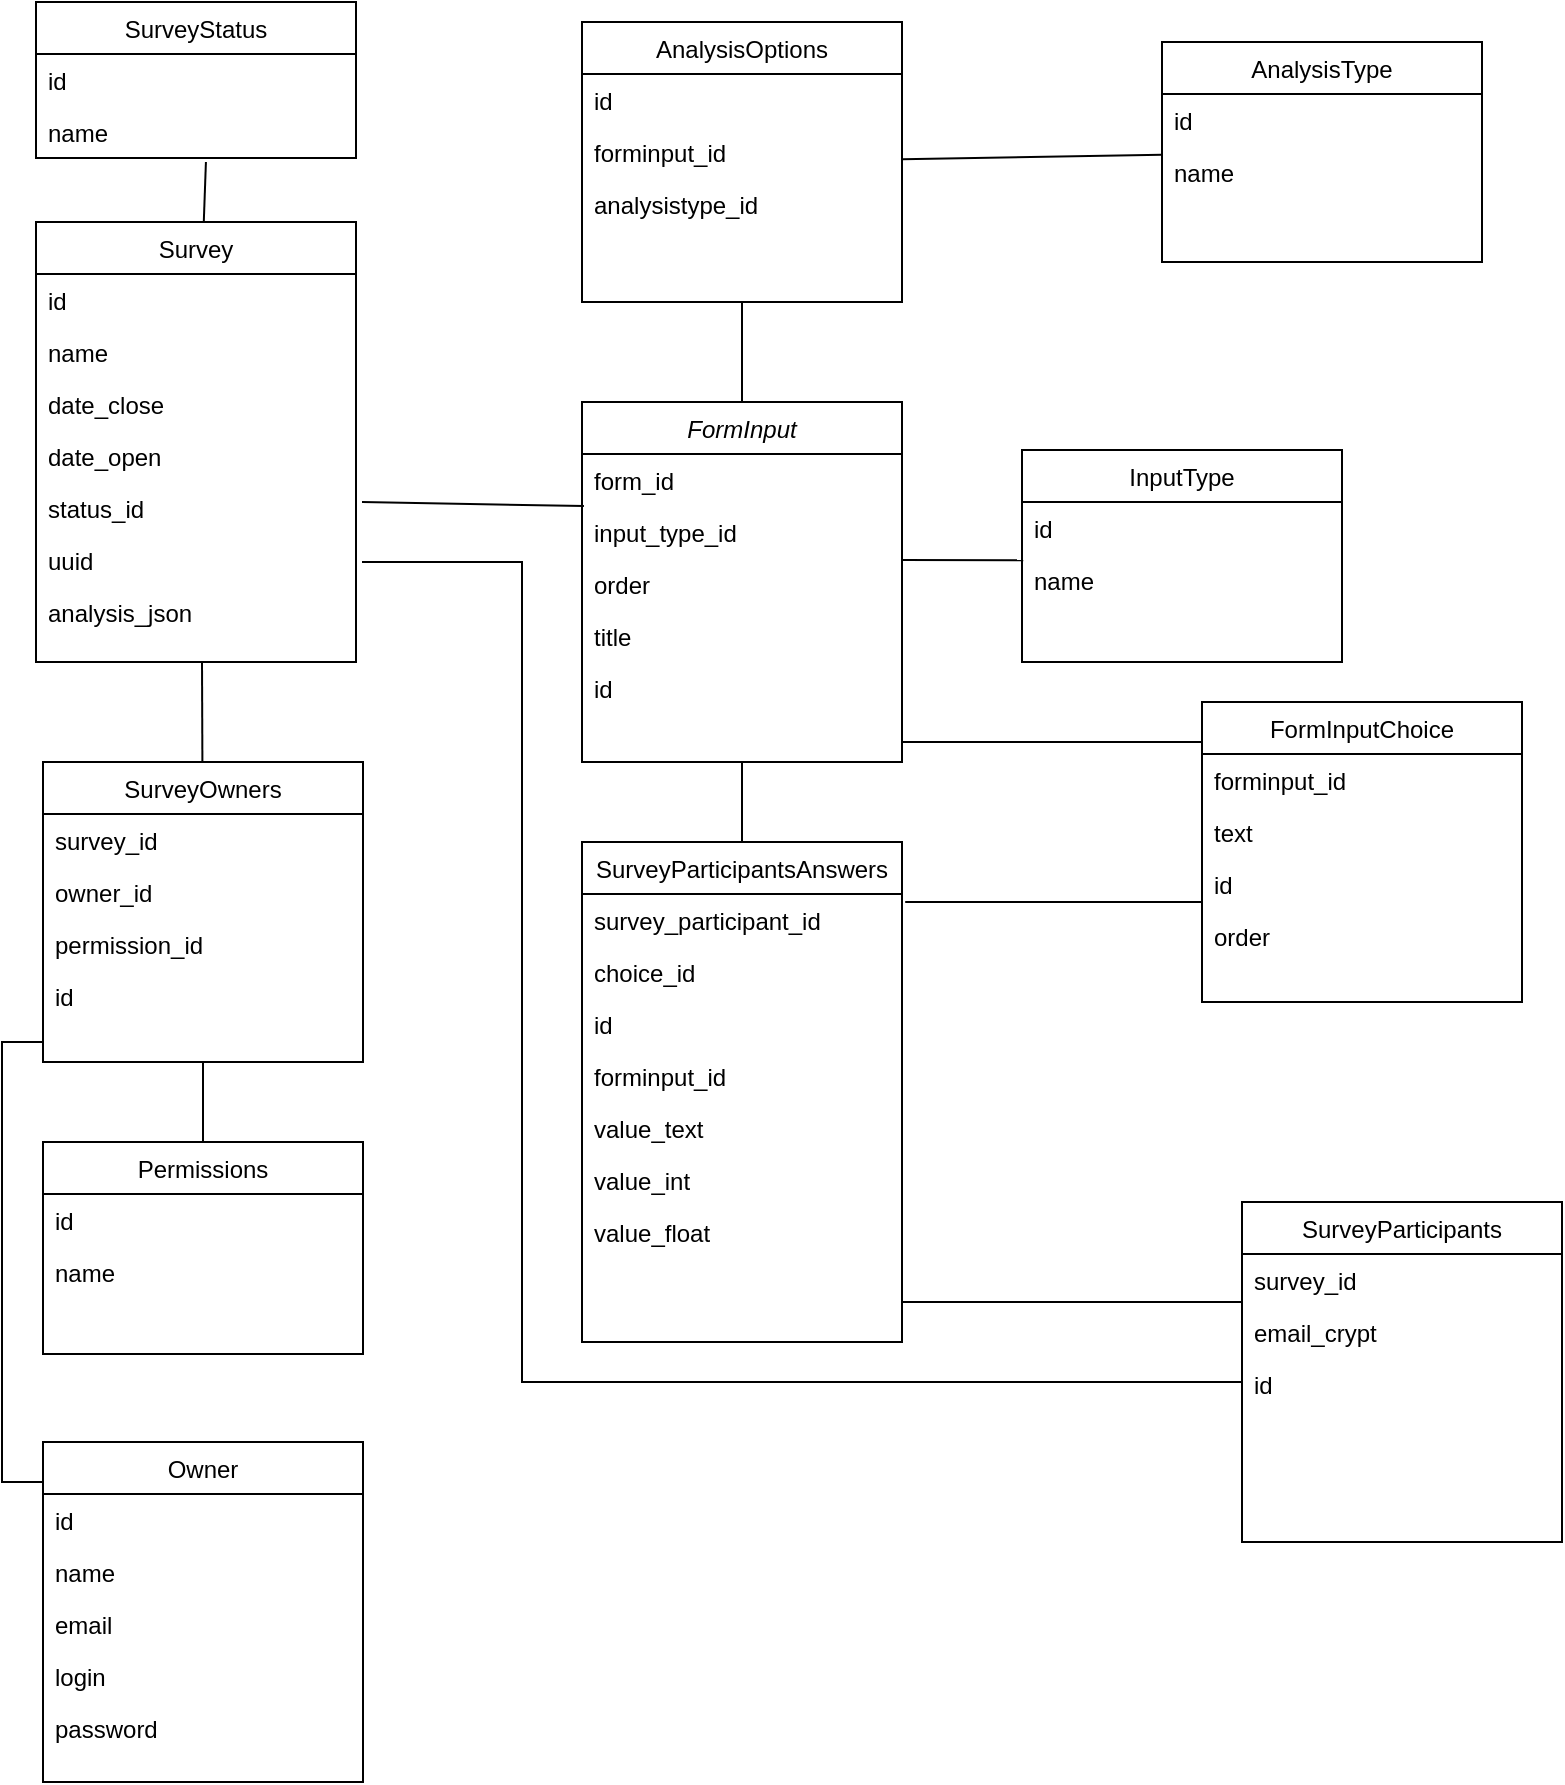 <mxfile version="22.1.5" type="github">
  <diagram id="C5RBs43oDa-KdzZeNtuy" name="Page-1">
    <mxGraphModel dx="1643" dy="860" grid="1" gridSize="10" guides="1" tooltips="1" connect="1" arrows="1" fold="1" page="1" pageScale="1" pageWidth="827" pageHeight="1169" math="0" shadow="0">
      <root>
        <mxCell id="WIyWlLk6GJQsqaUBKTNV-0" />
        <mxCell id="WIyWlLk6GJQsqaUBKTNV-1" parent="WIyWlLk6GJQsqaUBKTNV-0" />
        <mxCell id="zkfFHV4jXpPFQw0GAbJ--0" value="FormInput" style="swimlane;fontStyle=2;align=center;verticalAlign=top;childLayout=stackLayout;horizontal=1;startSize=26;horizontalStack=0;resizeParent=1;resizeLast=0;collapsible=1;marginBottom=0;rounded=0;shadow=0;strokeWidth=1;" parent="WIyWlLk6GJQsqaUBKTNV-1" vertex="1">
          <mxGeometry x="310" y="270" width="160" height="180" as="geometry">
            <mxRectangle x="230" y="140" width="160" height="26" as="alternateBounds" />
          </mxGeometry>
        </mxCell>
        <mxCell id="zkfFHV4jXpPFQw0GAbJ--1" value="form_id" style="text;align=left;verticalAlign=top;spacingLeft=4;spacingRight=4;overflow=hidden;rotatable=0;points=[[0,0.5],[1,0.5]];portConstraint=eastwest;" parent="zkfFHV4jXpPFQw0GAbJ--0" vertex="1">
          <mxGeometry y="26" width="160" height="26" as="geometry" />
        </mxCell>
        <mxCell id="zkfFHV4jXpPFQw0GAbJ--2" value="input_type_id" style="text;align=left;verticalAlign=top;spacingLeft=4;spacingRight=4;overflow=hidden;rotatable=0;points=[[0,0.5],[1,0.5]];portConstraint=eastwest;rounded=0;shadow=0;html=0;" parent="zkfFHV4jXpPFQw0GAbJ--0" vertex="1">
          <mxGeometry y="52" width="160" height="26" as="geometry" />
        </mxCell>
        <mxCell id="zkfFHV4jXpPFQw0GAbJ--3" value="order" style="text;align=left;verticalAlign=top;spacingLeft=4;spacingRight=4;overflow=hidden;rotatable=0;points=[[0,0.5],[1,0.5]];portConstraint=eastwest;rounded=0;shadow=0;html=0;" parent="zkfFHV4jXpPFQw0GAbJ--0" vertex="1">
          <mxGeometry y="78" width="160" height="26" as="geometry" />
        </mxCell>
        <mxCell id="u7bgGWSY8uR-W4dwmGND-0" value="title" style="text;align=left;verticalAlign=top;spacingLeft=4;spacingRight=4;overflow=hidden;rotatable=0;points=[[0,0.5],[1,0.5]];portConstraint=eastwest;rounded=0;shadow=0;html=0;" parent="zkfFHV4jXpPFQw0GAbJ--0" vertex="1">
          <mxGeometry y="104" width="160" height="26" as="geometry" />
        </mxCell>
        <mxCell id="8-GbtZwTEeItu25B0TSr-12" value="id" style="text;align=left;verticalAlign=top;spacingLeft=4;spacingRight=4;overflow=hidden;rotatable=0;points=[[0,0.5],[1,0.5]];portConstraint=eastwest;rounded=0;shadow=0;html=0;" parent="zkfFHV4jXpPFQw0GAbJ--0" vertex="1">
          <mxGeometry y="130" width="160" height="26" as="geometry" />
        </mxCell>
        <mxCell id="zkfFHV4jXpPFQw0GAbJ--17" value="InputType" style="swimlane;fontStyle=0;align=center;verticalAlign=top;childLayout=stackLayout;horizontal=1;startSize=26;horizontalStack=0;resizeParent=1;resizeLast=0;collapsible=1;marginBottom=0;rounded=0;shadow=0;strokeWidth=1;" parent="WIyWlLk6GJQsqaUBKTNV-1" vertex="1">
          <mxGeometry x="530" y="294" width="160" height="106" as="geometry">
            <mxRectangle x="550" y="140" width="160" height="26" as="alternateBounds" />
          </mxGeometry>
        </mxCell>
        <mxCell id="zkfFHV4jXpPFQw0GAbJ--18" value="id&#xa;" style="text;align=left;verticalAlign=top;spacingLeft=4;spacingRight=4;overflow=hidden;rotatable=0;points=[[0,0.5],[1,0.5]];portConstraint=eastwest;" parent="zkfFHV4jXpPFQw0GAbJ--17" vertex="1">
          <mxGeometry y="26" width="160" height="26" as="geometry" />
        </mxCell>
        <mxCell id="zkfFHV4jXpPFQw0GAbJ--19" value="name" style="text;align=left;verticalAlign=top;spacingLeft=4;spacingRight=4;overflow=hidden;rotatable=0;points=[[0,0.5],[1,0.5]];portConstraint=eastwest;rounded=0;shadow=0;html=0;" parent="zkfFHV4jXpPFQw0GAbJ--17" vertex="1">
          <mxGeometry y="52" width="160" height="26" as="geometry" />
        </mxCell>
        <mxCell id="kOu6i0DTDplSP8PJNy0f-0" value="Survey" style="swimlane;fontStyle=0;align=center;verticalAlign=top;childLayout=stackLayout;horizontal=1;startSize=26;horizontalStack=0;resizeParent=1;resizeLast=0;collapsible=1;marginBottom=0;rounded=0;shadow=0;strokeWidth=1;" parent="WIyWlLk6GJQsqaUBKTNV-1" vertex="1">
          <mxGeometry x="37" y="180" width="160" height="220" as="geometry">
            <mxRectangle x="550" y="140" width="160" height="26" as="alternateBounds" />
          </mxGeometry>
        </mxCell>
        <mxCell id="kOu6i0DTDplSP8PJNy0f-1" value="id&#xa;" style="text;align=left;verticalAlign=top;spacingLeft=4;spacingRight=4;overflow=hidden;rotatable=0;points=[[0,0.5],[1,0.5]];portConstraint=eastwest;" parent="kOu6i0DTDplSP8PJNy0f-0" vertex="1">
          <mxGeometry y="26" width="160" height="26" as="geometry" />
        </mxCell>
        <mxCell id="kOu6i0DTDplSP8PJNy0f-2" value="name" style="text;align=left;verticalAlign=top;spacingLeft=4;spacingRight=4;overflow=hidden;rotatable=0;points=[[0,0.5],[1,0.5]];portConstraint=eastwest;rounded=0;shadow=0;html=0;" parent="kOu6i0DTDplSP8PJNy0f-0" vertex="1">
          <mxGeometry y="52" width="160" height="26" as="geometry" />
        </mxCell>
        <mxCell id="kOu6i0DTDplSP8PJNy0f-6" value="date_close" style="text;align=left;verticalAlign=top;spacingLeft=4;spacingRight=4;overflow=hidden;rotatable=0;points=[[0,0.5],[1,0.5]];portConstraint=eastwest;rounded=0;shadow=0;html=0;" parent="kOu6i0DTDplSP8PJNy0f-0" vertex="1">
          <mxGeometry y="78" width="160" height="26" as="geometry" />
        </mxCell>
        <mxCell id="kOu6i0DTDplSP8PJNy0f-7" value="date_open" style="text;align=left;verticalAlign=top;spacingLeft=4;spacingRight=4;overflow=hidden;rotatable=0;points=[[0,0.5],[1,0.5]];portConstraint=eastwest;rounded=0;shadow=0;html=0;" parent="kOu6i0DTDplSP8PJNy0f-0" vertex="1">
          <mxGeometry y="104" width="160" height="26" as="geometry" />
        </mxCell>
        <mxCell id="xaTZQaY_MayB-QyOURoL-6" value="status_id" style="text;align=left;verticalAlign=top;spacingLeft=4;spacingRight=4;overflow=hidden;rotatable=0;points=[[0,0.5],[1,0.5]];portConstraint=eastwest;rounded=0;shadow=0;html=0;" vertex="1" parent="kOu6i0DTDplSP8PJNy0f-0">
          <mxGeometry y="130" width="160" height="26" as="geometry" />
        </mxCell>
        <mxCell id="xaTZQaY_MayB-QyOURoL-7" value="uuid" style="text;align=left;verticalAlign=top;spacingLeft=4;spacingRight=4;overflow=hidden;rotatable=0;points=[[0,0.5],[1,0.5]];portConstraint=eastwest;rounded=0;shadow=0;html=0;" vertex="1" parent="kOu6i0DTDplSP8PJNy0f-0">
          <mxGeometry y="156" width="160" height="26" as="geometry" />
        </mxCell>
        <mxCell id="xaTZQaY_MayB-QyOURoL-8" value="analysis_json" style="text;align=left;verticalAlign=top;spacingLeft=4;spacingRight=4;overflow=hidden;rotatable=0;points=[[0,0.5],[1,0.5]];portConstraint=eastwest;rounded=0;shadow=0;html=0;" vertex="1" parent="kOu6i0DTDplSP8PJNy0f-0">
          <mxGeometry y="182" width="160" height="26" as="geometry" />
        </mxCell>
        <mxCell id="kOu6i0DTDplSP8PJNy0f-10" value="" style="endArrow=none;html=1;rounded=0;entryX=0.006;entryY=0;entryDx=0;entryDy=0;entryPerimeter=0;" parent="WIyWlLk6GJQsqaUBKTNV-1" target="zkfFHV4jXpPFQw0GAbJ--2" edge="1">
          <mxGeometry width="50" height="50" relative="1" as="geometry">
            <mxPoint x="200" y="320" as="sourcePoint" />
            <mxPoint x="440" y="400" as="targetPoint" />
          </mxGeometry>
        </mxCell>
        <mxCell id="u7bgGWSY8uR-W4dwmGND-2" value="Owner" style="swimlane;fontStyle=0;align=center;verticalAlign=top;childLayout=stackLayout;horizontal=1;startSize=26;horizontalStack=0;resizeParent=1;resizeLast=0;collapsible=1;marginBottom=0;rounded=0;shadow=0;strokeWidth=1;" parent="WIyWlLk6GJQsqaUBKTNV-1" vertex="1">
          <mxGeometry x="40.5" y="790" width="160" height="170" as="geometry">
            <mxRectangle x="550" y="140" width="160" height="26" as="alternateBounds" />
          </mxGeometry>
        </mxCell>
        <mxCell id="u7bgGWSY8uR-W4dwmGND-3" value="id&#xa;" style="text;align=left;verticalAlign=top;spacingLeft=4;spacingRight=4;overflow=hidden;rotatable=0;points=[[0,0.5],[1,0.5]];portConstraint=eastwest;" parent="u7bgGWSY8uR-W4dwmGND-2" vertex="1">
          <mxGeometry y="26" width="160" height="26" as="geometry" />
        </mxCell>
        <mxCell id="u7bgGWSY8uR-W4dwmGND-5" value="name" style="text;align=left;verticalAlign=top;spacingLeft=4;spacingRight=4;overflow=hidden;rotatable=0;points=[[0,0.5],[1,0.5]];portConstraint=eastwest;rounded=0;shadow=0;html=0;" parent="u7bgGWSY8uR-W4dwmGND-2" vertex="1">
          <mxGeometry y="52" width="160" height="26" as="geometry" />
        </mxCell>
        <mxCell id="u7bgGWSY8uR-W4dwmGND-6" value="email" style="text;align=left;verticalAlign=top;spacingLeft=4;spacingRight=4;overflow=hidden;rotatable=0;points=[[0,0.5],[1,0.5]];portConstraint=eastwest;rounded=0;shadow=0;html=0;" parent="u7bgGWSY8uR-W4dwmGND-2" vertex="1">
          <mxGeometry y="78" width="160" height="26" as="geometry" />
        </mxCell>
        <mxCell id="u7bgGWSY8uR-W4dwmGND-7" value="login" style="text;align=left;verticalAlign=top;spacingLeft=4;spacingRight=4;overflow=hidden;rotatable=0;points=[[0,0.5],[1,0.5]];portConstraint=eastwest;rounded=0;shadow=0;html=0;" parent="u7bgGWSY8uR-W4dwmGND-2" vertex="1">
          <mxGeometry y="104" width="160" height="26" as="geometry" />
        </mxCell>
        <mxCell id="u7bgGWSY8uR-W4dwmGND-8" value="password" style="text;align=left;verticalAlign=top;spacingLeft=4;spacingRight=4;overflow=hidden;rotatable=0;points=[[0,0.5],[1,0.5]];portConstraint=eastwest;rounded=0;shadow=0;html=0;" parent="u7bgGWSY8uR-W4dwmGND-2" vertex="1">
          <mxGeometry y="130" width="160" height="26" as="geometry" />
        </mxCell>
        <mxCell id="u7bgGWSY8uR-W4dwmGND-10" value="SurveyOwners" style="swimlane;fontStyle=0;align=center;verticalAlign=top;childLayout=stackLayout;horizontal=1;startSize=26;horizontalStack=0;resizeParent=1;resizeLast=0;collapsible=1;marginBottom=0;rounded=0;shadow=0;strokeWidth=1;" parent="WIyWlLk6GJQsqaUBKTNV-1" vertex="1">
          <mxGeometry x="40.5" y="450" width="160" height="150" as="geometry">
            <mxRectangle x="550" y="140" width="160" height="26" as="alternateBounds" />
          </mxGeometry>
        </mxCell>
        <mxCell id="u7bgGWSY8uR-W4dwmGND-11" value="survey_id" style="text;align=left;verticalAlign=top;spacingLeft=4;spacingRight=4;overflow=hidden;rotatable=0;points=[[0,0.5],[1,0.5]];portConstraint=eastwest;" parent="u7bgGWSY8uR-W4dwmGND-10" vertex="1">
          <mxGeometry y="26" width="160" height="26" as="geometry" />
        </mxCell>
        <mxCell id="u7bgGWSY8uR-W4dwmGND-12" value="owner_id" style="text;align=left;verticalAlign=top;spacingLeft=4;spacingRight=4;overflow=hidden;rotatable=0;points=[[0,0.5],[1,0.5]];portConstraint=eastwest;rounded=0;shadow=0;html=0;" parent="u7bgGWSY8uR-W4dwmGND-10" vertex="1">
          <mxGeometry y="52" width="160" height="26" as="geometry" />
        </mxCell>
        <mxCell id="u7bgGWSY8uR-W4dwmGND-13" value="permission_id" style="text;align=left;verticalAlign=top;spacingLeft=4;spacingRight=4;overflow=hidden;rotatable=0;points=[[0,0.5],[1,0.5]];portConstraint=eastwest;rounded=0;shadow=0;html=0;" parent="u7bgGWSY8uR-W4dwmGND-10" vertex="1">
          <mxGeometry y="78" width="160" height="26" as="geometry" />
        </mxCell>
        <mxCell id="8-GbtZwTEeItu25B0TSr-10" value="id" style="text;align=left;verticalAlign=top;spacingLeft=4;spacingRight=4;overflow=hidden;rotatable=0;points=[[0,0.5],[1,0.5]];portConstraint=eastwest;rounded=0;shadow=0;html=0;" parent="u7bgGWSY8uR-W4dwmGND-10" vertex="1">
          <mxGeometry y="104" width="160" height="26" as="geometry" />
        </mxCell>
        <mxCell id="u7bgGWSY8uR-W4dwmGND-18" value="FormInputChoice" style="swimlane;fontStyle=0;align=center;verticalAlign=top;childLayout=stackLayout;horizontal=1;startSize=26;horizontalStack=0;resizeParent=1;resizeLast=0;collapsible=1;marginBottom=0;rounded=0;shadow=0;strokeWidth=1;" parent="WIyWlLk6GJQsqaUBKTNV-1" vertex="1">
          <mxGeometry x="620" y="420" width="160" height="150" as="geometry">
            <mxRectangle x="550" y="140" width="160" height="26" as="alternateBounds" />
          </mxGeometry>
        </mxCell>
        <mxCell id="u7bgGWSY8uR-W4dwmGND-19" value="forminput_id" style="text;align=left;verticalAlign=top;spacingLeft=4;spacingRight=4;overflow=hidden;rotatable=0;points=[[0,0.5],[1,0.5]];portConstraint=eastwest;" parent="u7bgGWSY8uR-W4dwmGND-18" vertex="1">
          <mxGeometry y="26" width="160" height="26" as="geometry" />
        </mxCell>
        <mxCell id="u7bgGWSY8uR-W4dwmGND-20" value="text" style="text;align=left;verticalAlign=top;spacingLeft=4;spacingRight=4;overflow=hidden;rotatable=0;points=[[0,0.5],[1,0.5]];portConstraint=eastwest;rounded=0;shadow=0;html=0;" parent="u7bgGWSY8uR-W4dwmGND-18" vertex="1">
          <mxGeometry y="52" width="160" height="26" as="geometry" />
        </mxCell>
        <mxCell id="u7bgGWSY8uR-W4dwmGND-37" value="id&#xa;" style="text;align=left;verticalAlign=top;spacingLeft=4;spacingRight=4;overflow=hidden;rotatable=0;points=[[0,0.5],[1,0.5]];portConstraint=eastwest;" parent="u7bgGWSY8uR-W4dwmGND-18" vertex="1">
          <mxGeometry y="78" width="160" height="26" as="geometry" />
        </mxCell>
        <mxCell id="xaTZQaY_MayB-QyOURoL-11" value="order" style="text;align=left;verticalAlign=top;spacingLeft=4;spacingRight=4;overflow=hidden;rotatable=0;points=[[0,0.5],[1,0.5]];portConstraint=eastwest;" vertex="1" parent="u7bgGWSY8uR-W4dwmGND-18">
          <mxGeometry y="104" width="160" height="26" as="geometry" />
        </mxCell>
        <mxCell id="u7bgGWSY8uR-W4dwmGND-24" value="SurveyParticipants" style="swimlane;fontStyle=0;align=center;verticalAlign=top;childLayout=stackLayout;horizontal=1;startSize=26;horizontalStack=0;resizeParent=1;resizeLast=0;collapsible=1;marginBottom=0;rounded=0;shadow=0;strokeWidth=1;" parent="WIyWlLk6GJQsqaUBKTNV-1" vertex="1">
          <mxGeometry x="640" y="670" width="160" height="170" as="geometry">
            <mxRectangle x="550" y="140" width="160" height="26" as="alternateBounds" />
          </mxGeometry>
        </mxCell>
        <mxCell id="u7bgGWSY8uR-W4dwmGND-25" value="survey_id" style="text;align=left;verticalAlign=top;spacingLeft=4;spacingRight=4;overflow=hidden;rotatable=0;points=[[0,0.5],[1,0.5]];portConstraint=eastwest;" parent="u7bgGWSY8uR-W4dwmGND-24" vertex="1">
          <mxGeometry y="26" width="160" height="26" as="geometry" />
        </mxCell>
        <mxCell id="u7bgGWSY8uR-W4dwmGND-26" value="email_crypt" style="text;align=left;verticalAlign=top;spacingLeft=4;spacingRight=4;overflow=hidden;rotatable=0;points=[[0,0.5],[1,0.5]];portConstraint=eastwest;rounded=0;shadow=0;html=0;" parent="u7bgGWSY8uR-W4dwmGND-24" vertex="1">
          <mxGeometry y="52" width="160" height="26" as="geometry" />
        </mxCell>
        <mxCell id="u7bgGWSY8uR-W4dwmGND-30" value="id&#xa;" style="text;align=left;verticalAlign=top;spacingLeft=4;spacingRight=4;overflow=hidden;rotatable=0;points=[[0,0.5],[1,0.5]];portConstraint=eastwest;" parent="u7bgGWSY8uR-W4dwmGND-24" vertex="1">
          <mxGeometry y="78" width="160" height="26" as="geometry" />
        </mxCell>
        <mxCell id="u7bgGWSY8uR-W4dwmGND-31" value="SurveyParticipantsAnswers" style="swimlane;fontStyle=0;align=center;verticalAlign=top;childLayout=stackLayout;horizontal=1;startSize=26;horizontalStack=0;resizeParent=1;resizeLast=0;collapsible=1;marginBottom=0;rounded=0;shadow=0;strokeWidth=1;" parent="WIyWlLk6GJQsqaUBKTNV-1" vertex="1">
          <mxGeometry x="310" y="490" width="160" height="250" as="geometry">
            <mxRectangle x="550" y="140" width="160" height="26" as="alternateBounds" />
          </mxGeometry>
        </mxCell>
        <mxCell id="u7bgGWSY8uR-W4dwmGND-32" value="survey_participant_id" style="text;align=left;verticalAlign=top;spacingLeft=4;spacingRight=4;overflow=hidden;rotatable=0;points=[[0,0.5],[1,0.5]];portConstraint=eastwest;" parent="u7bgGWSY8uR-W4dwmGND-31" vertex="1">
          <mxGeometry y="26" width="160" height="26" as="geometry" />
        </mxCell>
        <mxCell id="u7bgGWSY8uR-W4dwmGND-33" value="choice_id" style="text;align=left;verticalAlign=top;spacingLeft=4;spacingRight=4;overflow=hidden;rotatable=0;points=[[0,0.5],[1,0.5]];portConstraint=eastwest;rounded=0;shadow=0;html=0;" parent="u7bgGWSY8uR-W4dwmGND-31" vertex="1">
          <mxGeometry y="52" width="160" height="26" as="geometry" />
        </mxCell>
        <mxCell id="u7bgGWSY8uR-W4dwmGND-36" value="id&#xa;" style="text;align=left;verticalAlign=top;spacingLeft=4;spacingRight=4;overflow=hidden;rotatable=0;points=[[0,0.5],[1,0.5]];portConstraint=eastwest;" parent="u7bgGWSY8uR-W4dwmGND-31" vertex="1">
          <mxGeometry y="78" width="160" height="26" as="geometry" />
        </mxCell>
        <mxCell id="8-GbtZwTEeItu25B0TSr-8" value="forminput_id" style="text;align=left;verticalAlign=top;spacingLeft=4;spacingRight=4;overflow=hidden;rotatable=0;points=[[0,0.5],[1,0.5]];portConstraint=eastwest;rounded=0;shadow=0;html=0;" parent="u7bgGWSY8uR-W4dwmGND-31" vertex="1">
          <mxGeometry y="104" width="160" height="26" as="geometry" />
        </mxCell>
        <mxCell id="8-GbtZwTEeItu25B0TSr-24" value="value_text" style="text;align=left;verticalAlign=top;spacingLeft=4;spacingRight=4;overflow=hidden;rotatable=0;points=[[0,0.5],[1,0.5]];portConstraint=eastwest;rounded=0;shadow=0;html=0;" parent="u7bgGWSY8uR-W4dwmGND-31" vertex="1">
          <mxGeometry y="130" width="160" height="26" as="geometry" />
        </mxCell>
        <mxCell id="xaTZQaY_MayB-QyOURoL-12" value="value_int" style="text;align=left;verticalAlign=top;spacingLeft=4;spacingRight=4;overflow=hidden;rotatable=0;points=[[0,0.5],[1,0.5]];portConstraint=eastwest;rounded=0;shadow=0;html=0;" vertex="1" parent="u7bgGWSY8uR-W4dwmGND-31">
          <mxGeometry y="156" width="160" height="26" as="geometry" />
        </mxCell>
        <mxCell id="xaTZQaY_MayB-QyOURoL-13" value="value_float" style="text;align=left;verticalAlign=top;spacingLeft=4;spacingRight=4;overflow=hidden;rotatable=0;points=[[0,0.5],[1,0.5]];portConstraint=eastwest;rounded=0;shadow=0;html=0;" vertex="1" parent="u7bgGWSY8uR-W4dwmGND-31">
          <mxGeometry y="182" width="160" height="26" as="geometry" />
        </mxCell>
        <mxCell id="8-GbtZwTEeItu25B0TSr-0" value="" style="endArrow=none;html=1;rounded=0;" parent="WIyWlLk6GJQsqaUBKTNV-1" source="u7bgGWSY8uR-W4dwmGND-10" edge="1">
          <mxGeometry width="50" height="50" relative="1" as="geometry">
            <mxPoint x="373" y="486" as="sourcePoint" />
            <mxPoint x="120" y="400" as="targetPoint" />
          </mxGeometry>
        </mxCell>
        <mxCell id="8-GbtZwTEeItu25B0TSr-1" value="" style="endArrow=none;html=1;rounded=0;" parent="WIyWlLk6GJQsqaUBKTNV-1" edge="1">
          <mxGeometry width="50" height="50" relative="1" as="geometry">
            <mxPoint x="40" y="810" as="sourcePoint" />
            <mxPoint x="40" y="590" as="targetPoint" />
            <Array as="points">
              <mxPoint x="20" y="810" />
              <mxPoint x="20" y="590" />
            </Array>
          </mxGeometry>
        </mxCell>
        <mxCell id="8-GbtZwTEeItu25B0TSr-2" value="" style="endArrow=none;html=1;rounded=0;" parent="WIyWlLk6GJQsqaUBKTNV-1" edge="1">
          <mxGeometry width="50" height="50" relative="1" as="geometry">
            <mxPoint x="640" y="760" as="sourcePoint" />
            <mxPoint x="200" y="350" as="targetPoint" />
            <Array as="points">
              <mxPoint x="280" y="760" />
              <mxPoint x="280" y="350" />
            </Array>
          </mxGeometry>
        </mxCell>
        <mxCell id="8-GbtZwTEeItu25B0TSr-3" value="" style="endArrow=none;html=1;rounded=0;exitX=0;exitY=0.133;exitDx=0;exitDy=0;exitPerimeter=0;" parent="WIyWlLk6GJQsqaUBKTNV-1" source="u7bgGWSY8uR-W4dwmGND-18" edge="1">
          <mxGeometry width="50" height="50" relative="1" as="geometry">
            <mxPoint x="450" y="520" as="sourcePoint" />
            <mxPoint x="470" y="440" as="targetPoint" />
            <Array as="points" />
          </mxGeometry>
        </mxCell>
        <mxCell id="8-GbtZwTEeItu25B0TSr-4" value="" style="endArrow=none;html=1;rounded=0;exitX=1.01;exitY=0.154;exitDx=0;exitDy=0;exitPerimeter=0;" parent="WIyWlLk6GJQsqaUBKTNV-1" source="u7bgGWSY8uR-W4dwmGND-32" edge="1">
          <mxGeometry width="50" height="50" relative="1" as="geometry">
            <mxPoint x="450" y="520" as="sourcePoint" />
            <mxPoint x="620" y="520" as="targetPoint" />
          </mxGeometry>
        </mxCell>
        <mxCell id="8-GbtZwTEeItu25B0TSr-5" value="" style="endArrow=none;html=1;rounded=0;" parent="WIyWlLk6GJQsqaUBKTNV-1" source="u7bgGWSY8uR-W4dwmGND-24" edge="1">
          <mxGeometry width="50" height="50" relative="1" as="geometry">
            <mxPoint x="450" y="520" as="sourcePoint" />
            <mxPoint x="470" y="720" as="targetPoint" />
            <Array as="points">
              <mxPoint x="640" y="720" />
              <mxPoint x="540" y="720" />
            </Array>
          </mxGeometry>
        </mxCell>
        <mxCell id="8-GbtZwTEeItu25B0TSr-9" value="" style="endArrow=none;html=1;rounded=0;" parent="WIyWlLk6GJQsqaUBKTNV-1" source="u7bgGWSY8uR-W4dwmGND-31" target="zkfFHV4jXpPFQw0GAbJ--0" edge="1">
          <mxGeometry width="50" height="50" relative="1" as="geometry">
            <mxPoint x="450" y="520" as="sourcePoint" />
            <mxPoint x="500" y="470" as="targetPoint" />
          </mxGeometry>
        </mxCell>
        <mxCell id="8-GbtZwTEeItu25B0TSr-13" value="AnalysisOptions" style="swimlane;fontStyle=0;align=center;verticalAlign=top;childLayout=stackLayout;horizontal=1;startSize=26;horizontalStack=0;resizeParent=1;resizeLast=0;collapsible=1;marginBottom=0;rounded=0;shadow=0;strokeWidth=1;" parent="WIyWlLk6GJQsqaUBKTNV-1" vertex="1">
          <mxGeometry x="310" y="80" width="160" height="140" as="geometry">
            <mxRectangle x="550" y="140" width="160" height="26" as="alternateBounds" />
          </mxGeometry>
        </mxCell>
        <mxCell id="8-GbtZwTEeItu25B0TSr-14" value="id&#xa;" style="text;align=left;verticalAlign=top;spacingLeft=4;spacingRight=4;overflow=hidden;rotatable=0;points=[[0,0.5],[1,0.5]];portConstraint=eastwest;" parent="8-GbtZwTEeItu25B0TSr-13" vertex="1">
          <mxGeometry y="26" width="160" height="26" as="geometry" />
        </mxCell>
        <mxCell id="8-GbtZwTEeItu25B0TSr-15" value="forminput_id" style="text;align=left;verticalAlign=top;spacingLeft=4;spacingRight=4;overflow=hidden;rotatable=0;points=[[0,0.5],[1,0.5]];portConstraint=eastwest;rounded=0;shadow=0;html=0;" parent="8-GbtZwTEeItu25B0TSr-13" vertex="1">
          <mxGeometry y="52" width="160" height="26" as="geometry" />
        </mxCell>
        <mxCell id="8-GbtZwTEeItu25B0TSr-16" value="analysistype_id" style="text;align=left;verticalAlign=top;spacingLeft=4;spacingRight=4;overflow=hidden;rotatable=0;points=[[0,0.5],[1,0.5]];portConstraint=eastwest;rounded=0;shadow=0;html=0;" parent="8-GbtZwTEeItu25B0TSr-13" vertex="1">
          <mxGeometry y="78" width="160" height="26" as="geometry" />
        </mxCell>
        <mxCell id="8-GbtZwTEeItu25B0TSr-17" value="" style="endArrow=none;html=1;rounded=0;" parent="WIyWlLk6GJQsqaUBKTNV-1" source="zkfFHV4jXpPFQw0GAbJ--0" target="8-GbtZwTEeItu25B0TSr-13" edge="1">
          <mxGeometry width="50" height="50" relative="1" as="geometry">
            <mxPoint x="450" y="520" as="sourcePoint" />
            <mxPoint x="500" y="470" as="targetPoint" />
          </mxGeometry>
        </mxCell>
        <mxCell id="8-GbtZwTEeItu25B0TSr-18" value="AnalysisType" style="swimlane;fontStyle=0;align=center;verticalAlign=top;childLayout=stackLayout;horizontal=1;startSize=26;horizontalStack=0;resizeParent=1;resizeLast=0;collapsible=1;marginBottom=0;rounded=0;shadow=0;strokeWidth=1;" parent="WIyWlLk6GJQsqaUBKTNV-1" vertex="1">
          <mxGeometry x="600" y="90" width="160" height="110" as="geometry">
            <mxRectangle x="550" y="140" width="160" height="26" as="alternateBounds" />
          </mxGeometry>
        </mxCell>
        <mxCell id="8-GbtZwTEeItu25B0TSr-19" value="id" style="text;align=left;verticalAlign=top;spacingLeft=4;spacingRight=4;overflow=hidden;rotatable=0;points=[[0,0.5],[1,0.5]];portConstraint=eastwest;" parent="8-GbtZwTEeItu25B0TSr-18" vertex="1">
          <mxGeometry y="26" width="160" height="26" as="geometry" />
        </mxCell>
        <mxCell id="8-GbtZwTEeItu25B0TSr-20" value="name" style="text;align=left;verticalAlign=top;spacingLeft=4;spacingRight=4;overflow=hidden;rotatable=0;points=[[0,0.5],[1,0.5]];portConstraint=eastwest;rounded=0;shadow=0;html=0;" parent="8-GbtZwTEeItu25B0TSr-18" vertex="1">
          <mxGeometry y="52" width="160" height="26" as="geometry" />
        </mxCell>
        <mxCell id="8-GbtZwTEeItu25B0TSr-22" value="" style="endArrow=none;html=1;rounded=0;" parent="WIyWlLk6GJQsqaUBKTNV-1" source="8-GbtZwTEeItu25B0TSr-13" target="8-GbtZwTEeItu25B0TSr-18" edge="1">
          <mxGeometry width="50" height="50" relative="1" as="geometry">
            <mxPoint x="450" y="520" as="sourcePoint" />
            <mxPoint x="500" y="470" as="targetPoint" />
          </mxGeometry>
        </mxCell>
        <mxCell id="8-GbtZwTEeItu25B0TSr-23" value="" style="endArrow=none;html=1;rounded=0;exitX=1;exitY=0.038;exitDx=0;exitDy=0;exitPerimeter=0;entryX=0.004;entryY=0.119;entryDx=0;entryDy=0;entryPerimeter=0;" parent="WIyWlLk6GJQsqaUBKTNV-1" source="zkfFHV4jXpPFQw0GAbJ--3" target="zkfFHV4jXpPFQw0GAbJ--19" edge="1">
          <mxGeometry width="50" height="50" relative="1" as="geometry">
            <mxPoint x="450" y="520" as="sourcePoint" />
            <mxPoint x="500" y="470" as="targetPoint" />
          </mxGeometry>
        </mxCell>
        <mxCell id="FLMcfcCPaVBWkpBxLue3-0" value="Permissions" style="swimlane;fontStyle=0;align=center;verticalAlign=top;childLayout=stackLayout;horizontal=1;startSize=26;horizontalStack=0;resizeParent=1;resizeLast=0;collapsible=1;marginBottom=0;rounded=0;shadow=0;strokeWidth=1;" parent="WIyWlLk6GJQsqaUBKTNV-1" vertex="1">
          <mxGeometry x="40.5" y="640" width="160" height="106" as="geometry">
            <mxRectangle x="550" y="140" width="160" height="26" as="alternateBounds" />
          </mxGeometry>
        </mxCell>
        <mxCell id="FLMcfcCPaVBWkpBxLue3-1" value="id&#xa;" style="text;align=left;verticalAlign=top;spacingLeft=4;spacingRight=4;overflow=hidden;rotatable=0;points=[[0,0.5],[1,0.5]];portConstraint=eastwest;" parent="FLMcfcCPaVBWkpBxLue3-0" vertex="1">
          <mxGeometry y="26" width="160" height="26" as="geometry" />
        </mxCell>
        <mxCell id="FLMcfcCPaVBWkpBxLue3-2" value="name" style="text;align=left;verticalAlign=top;spacingLeft=4;spacingRight=4;overflow=hidden;rotatable=0;points=[[0,0.5],[1,0.5]];portConstraint=eastwest;rounded=0;shadow=0;html=0;" parent="FLMcfcCPaVBWkpBxLue3-0" vertex="1">
          <mxGeometry y="52" width="160" height="26" as="geometry" />
        </mxCell>
        <mxCell id="FLMcfcCPaVBWkpBxLue3-3" value="" style="endArrow=none;html=1;rounded=0;" parent="WIyWlLk6GJQsqaUBKTNV-1" source="FLMcfcCPaVBWkpBxLue3-0" target="u7bgGWSY8uR-W4dwmGND-10" edge="1">
          <mxGeometry width="50" height="50" relative="1" as="geometry">
            <mxPoint x="390" y="600" as="sourcePoint" />
            <mxPoint x="440" y="550" as="targetPoint" />
          </mxGeometry>
        </mxCell>
        <mxCell id="xaTZQaY_MayB-QyOURoL-0" value="SurveyStatus" style="swimlane;fontStyle=0;align=center;verticalAlign=top;childLayout=stackLayout;horizontal=1;startSize=26;horizontalStack=0;resizeParent=1;resizeLast=0;collapsible=1;marginBottom=0;rounded=0;shadow=0;strokeWidth=1;" vertex="1" parent="WIyWlLk6GJQsqaUBKTNV-1">
          <mxGeometry x="37" y="70" width="160" height="78" as="geometry">
            <mxRectangle x="550" y="140" width="160" height="26" as="alternateBounds" />
          </mxGeometry>
        </mxCell>
        <mxCell id="xaTZQaY_MayB-QyOURoL-1" value="id" style="text;align=left;verticalAlign=top;spacingLeft=4;spacingRight=4;overflow=hidden;rotatable=0;points=[[0,0.5],[1,0.5]];portConstraint=eastwest;" vertex="1" parent="xaTZQaY_MayB-QyOURoL-0">
          <mxGeometry y="26" width="160" height="26" as="geometry" />
        </mxCell>
        <mxCell id="xaTZQaY_MayB-QyOURoL-2" value="name" style="text;align=left;verticalAlign=top;spacingLeft=4;spacingRight=4;overflow=hidden;rotatable=0;points=[[0,0.5],[1,0.5]];portConstraint=eastwest;rounded=0;shadow=0;html=0;" vertex="1" parent="xaTZQaY_MayB-QyOURoL-0">
          <mxGeometry y="52" width="160" height="26" as="geometry" />
        </mxCell>
        <mxCell id="xaTZQaY_MayB-QyOURoL-4" value="" style="endArrow=none;html=1;rounded=0;entryX=0.531;entryY=1.077;entryDx=0;entryDy=0;entryPerimeter=0;" edge="1" parent="WIyWlLk6GJQsqaUBKTNV-1" source="kOu6i0DTDplSP8PJNy0f-0" target="xaTZQaY_MayB-QyOURoL-2">
          <mxGeometry width="50" height="50" relative="1" as="geometry">
            <mxPoint x="440" y="440" as="sourcePoint" />
            <mxPoint x="490" y="390" as="targetPoint" />
          </mxGeometry>
        </mxCell>
      </root>
    </mxGraphModel>
  </diagram>
</mxfile>

